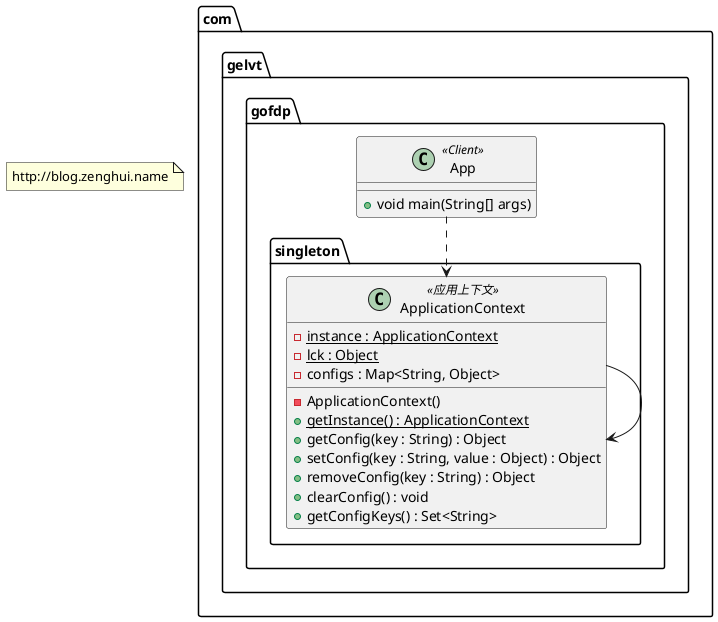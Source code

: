 @startuml

package com.gelvt.gofdp.singleton{


    class ApplicationContext <<应用上下文>> {
        - instance : ApplicationContext {static}
        - lck : Object {static}
        - configs : Map<String, Object>
        - ApplicationContext()
        + getInstance() : ApplicationContext {static}
        + getConfig(key : String) : Object
        + setConfig(key : String, value : Object) : Object
        + removeConfig(key : String) : Object
        + clearConfig() : void
        + getConfigKeys() : Set<String>
    }

    ApplicationContext --> ApplicationContext

}

package com.gelvt.gofdp{
    class App <<Client>>{
        + void main(String[] args)
    }
}

App ..> ApplicationContext


note "http://blog.zenghui.name" as copyright

@enduml